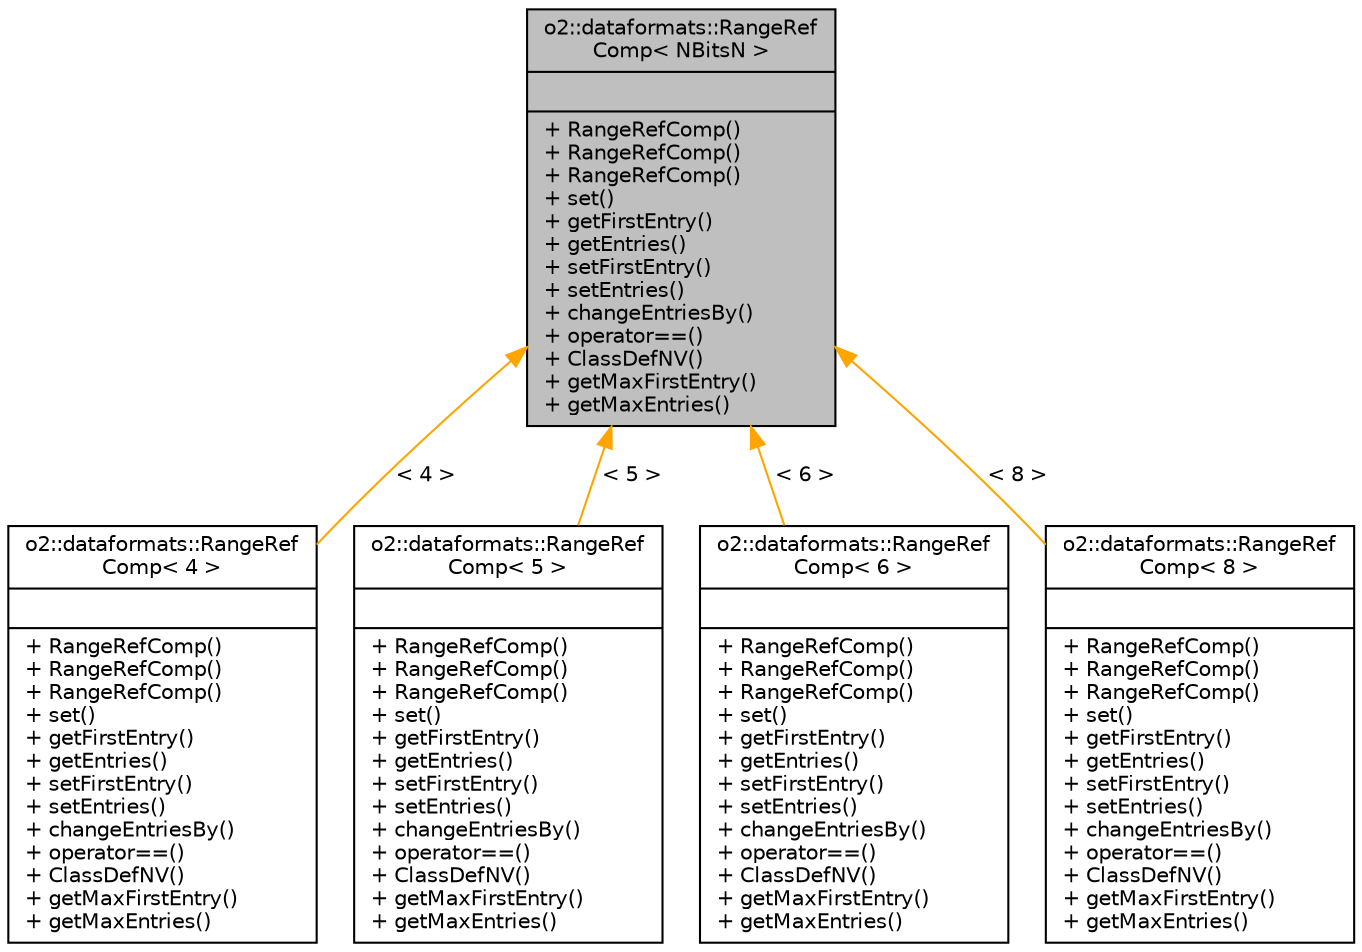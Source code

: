 digraph "o2::dataformats::RangeRefComp&lt; NBitsN &gt;"
{
 // INTERACTIVE_SVG=YES
  bgcolor="transparent";
  edge [fontname="Helvetica",fontsize="10",labelfontname="Helvetica",labelfontsize="10"];
  node [fontname="Helvetica",fontsize="10",shape=record];
  Node0 [label="{o2::dataformats::RangeRef\lComp\< NBitsN \>\n||+ RangeRefComp()\l+ RangeRefComp()\l+ RangeRefComp()\l+ set()\l+ getFirstEntry()\l+ getEntries()\l+ setFirstEntry()\l+ setEntries()\l+ changeEntriesBy()\l+ operator==()\l+ ClassDefNV()\l+ getMaxFirstEntry()\l+ getMaxEntries()\l}",height=0.2,width=0.4,color="black", fillcolor="grey75", style="filled", fontcolor="black"];
  Node0 -> Node1 [dir="back",color="orange",fontsize="10",style="solid",label=" \< 4 \>" ,fontname="Helvetica"];
  Node1 [label="{o2::dataformats::RangeRef\lComp\< 4 \>\n||+ RangeRefComp()\l+ RangeRefComp()\l+ RangeRefComp()\l+ set()\l+ getFirstEntry()\l+ getEntries()\l+ setFirstEntry()\l+ setEntries()\l+ changeEntriesBy()\l+ operator==()\l+ ClassDefNV()\l+ getMaxFirstEntry()\l+ getMaxEntries()\l}",height=0.2,width=0.4,color="black",URL="$de/d0e/classo2_1_1dataformats_1_1RangeRefComp.html"];
  Node0 -> Node2 [dir="back",color="orange",fontsize="10",style="solid",label=" \< 5 \>" ,fontname="Helvetica"];
  Node2 [label="{o2::dataformats::RangeRef\lComp\< 5 \>\n||+ RangeRefComp()\l+ RangeRefComp()\l+ RangeRefComp()\l+ set()\l+ getFirstEntry()\l+ getEntries()\l+ setFirstEntry()\l+ setEntries()\l+ changeEntriesBy()\l+ operator==()\l+ ClassDefNV()\l+ getMaxFirstEntry()\l+ getMaxEntries()\l}",height=0.2,width=0.4,color="black",URL="$de/d0e/classo2_1_1dataformats_1_1RangeRefComp.html"];
  Node0 -> Node3 [dir="back",color="orange",fontsize="10",style="solid",label=" \< 6 \>" ,fontname="Helvetica"];
  Node3 [label="{o2::dataformats::RangeRef\lComp\< 6 \>\n||+ RangeRefComp()\l+ RangeRefComp()\l+ RangeRefComp()\l+ set()\l+ getFirstEntry()\l+ getEntries()\l+ setFirstEntry()\l+ setEntries()\l+ changeEntriesBy()\l+ operator==()\l+ ClassDefNV()\l+ getMaxFirstEntry()\l+ getMaxEntries()\l}",height=0.2,width=0.4,color="black",URL="$de/d0e/classo2_1_1dataformats_1_1RangeRefComp.html"];
  Node0 -> Node4 [dir="back",color="orange",fontsize="10",style="solid",label=" \< 8 \>" ,fontname="Helvetica"];
  Node4 [label="{o2::dataformats::RangeRef\lComp\< 8 \>\n||+ RangeRefComp()\l+ RangeRefComp()\l+ RangeRefComp()\l+ set()\l+ getFirstEntry()\l+ getEntries()\l+ setFirstEntry()\l+ setEntries()\l+ changeEntriesBy()\l+ operator==()\l+ ClassDefNV()\l+ getMaxFirstEntry()\l+ getMaxEntries()\l}",height=0.2,width=0.4,color="black",URL="$de/d0e/classo2_1_1dataformats_1_1RangeRefComp.html"];
}
